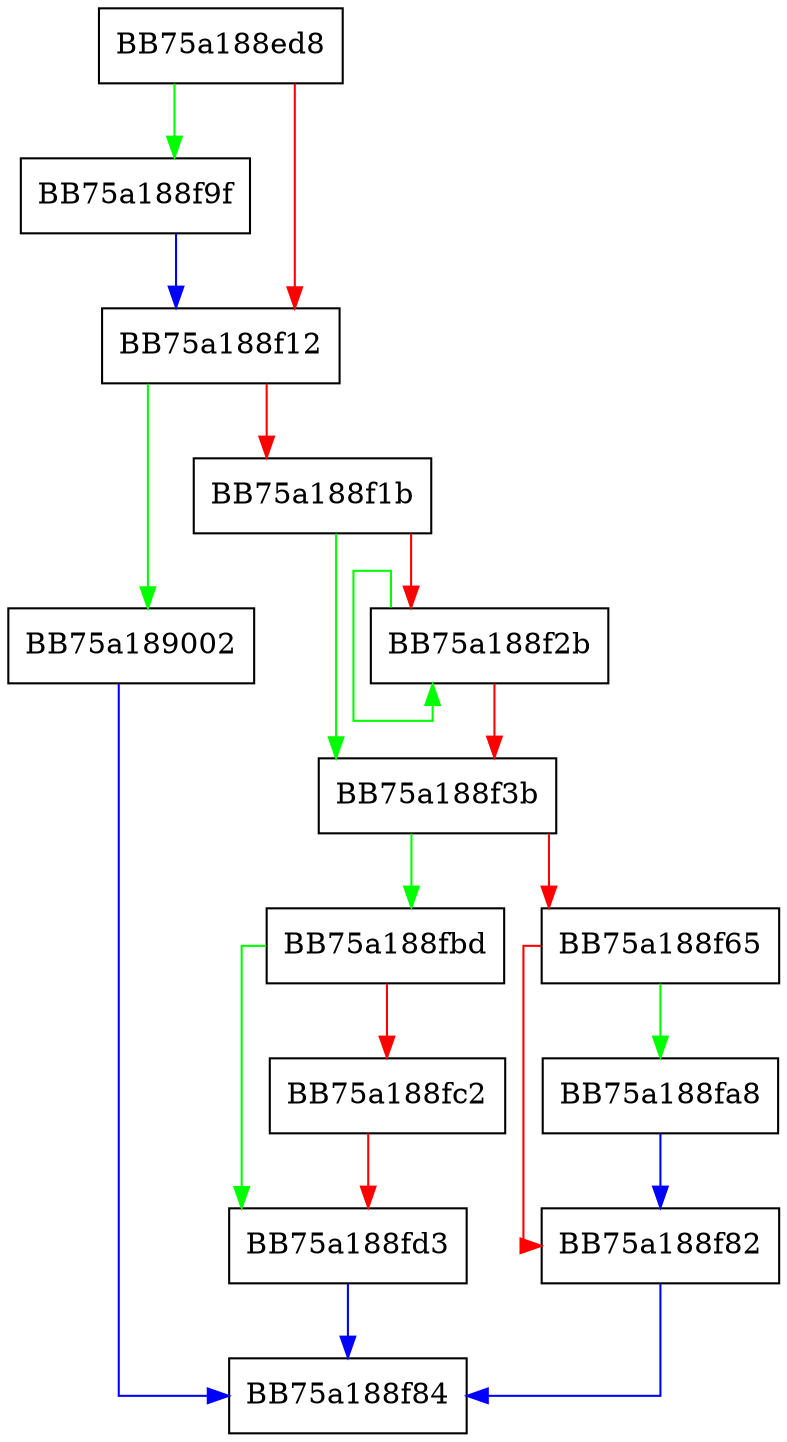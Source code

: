 digraph isMonitoredPath {
  node [shape="box"];
  graph [splines=ortho];
  BB75a188ed8 -> BB75a188f9f [color="green"];
  BB75a188ed8 -> BB75a188f12 [color="red"];
  BB75a188f12 -> BB75a189002 [color="green"];
  BB75a188f12 -> BB75a188f1b [color="red"];
  BB75a188f1b -> BB75a188f3b [color="green"];
  BB75a188f1b -> BB75a188f2b [color="red"];
  BB75a188f2b -> BB75a188f2b [color="green"];
  BB75a188f2b -> BB75a188f3b [color="red"];
  BB75a188f3b -> BB75a188fbd [color="green"];
  BB75a188f3b -> BB75a188f65 [color="red"];
  BB75a188f65 -> BB75a188fa8 [color="green"];
  BB75a188f65 -> BB75a188f82 [color="red"];
  BB75a188f82 -> BB75a188f84 [color="blue"];
  BB75a188f9f -> BB75a188f12 [color="blue"];
  BB75a188fa8 -> BB75a188f82 [color="blue"];
  BB75a188fbd -> BB75a188fd3 [color="green"];
  BB75a188fbd -> BB75a188fc2 [color="red"];
  BB75a188fc2 -> BB75a188fd3 [color="red"];
  BB75a188fd3 -> BB75a188f84 [color="blue"];
  BB75a189002 -> BB75a188f84 [color="blue"];
}